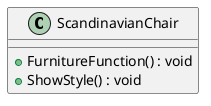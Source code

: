 @startuml
class ScandinavianChair {
    + FurnitureFunction() : void
    + ShowStyle() : void
}
@enduml
